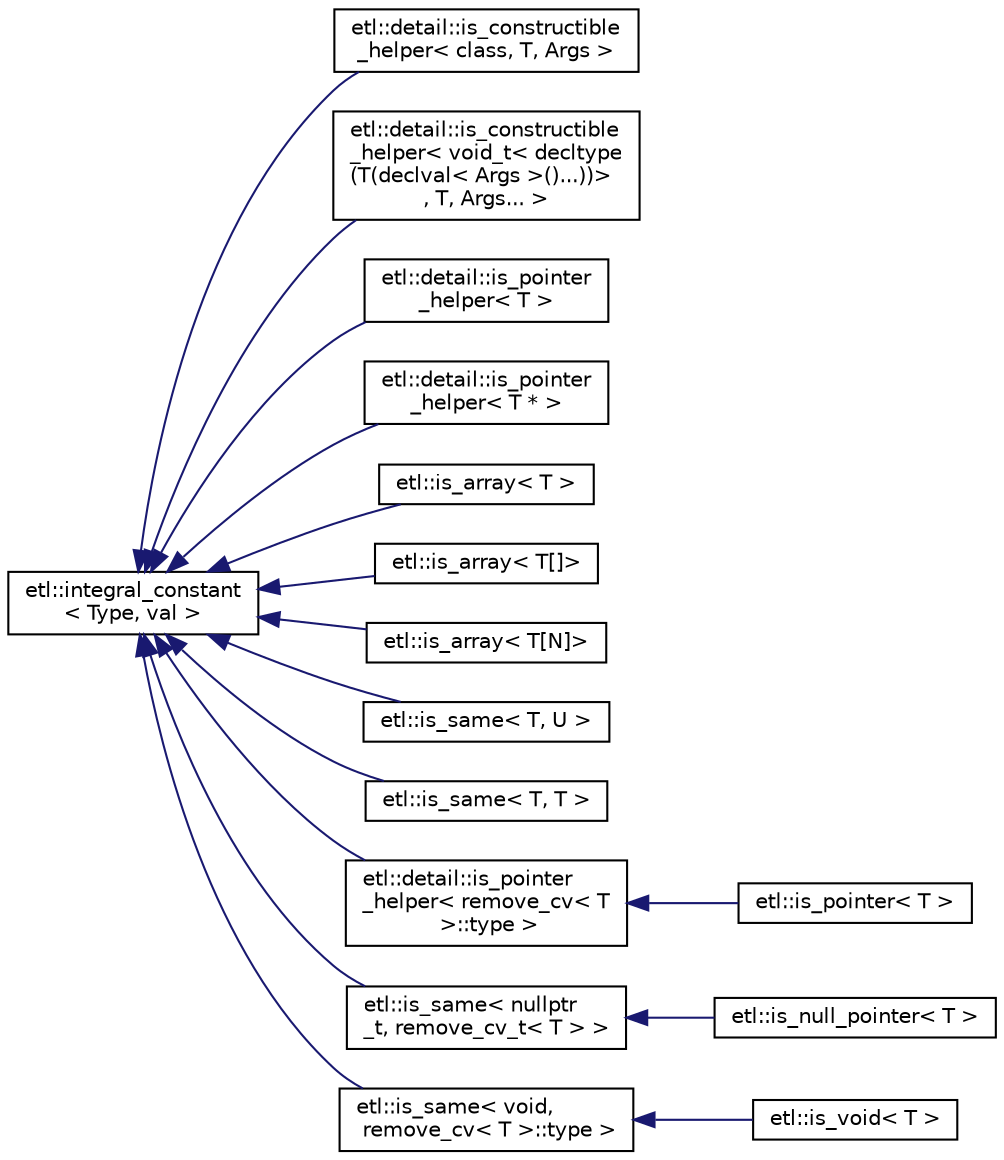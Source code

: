 digraph "Graphical Class Hierarchy"
{
  edge [fontname="Helvetica",fontsize="10",labelfontname="Helvetica",labelfontsize="10"];
  node [fontname="Helvetica",fontsize="10",shape=record];
  rankdir="LR";
  Node0 [label="etl::integral_constant\l\< Type, val \>",height=0.2,width=0.4,color="black", fillcolor="white", style="filled",URL="$structetl_1_1integral__constant.html"];
  Node0 -> Node1 [dir="back",color="midnightblue",fontsize="10",style="solid",fontname="Helvetica"];
  Node1 [label="etl::detail::is_constructible\l_helper\< class, T, Args \>",height=0.2,width=0.4,color="black", fillcolor="white", style="filled",URL="$structetl_1_1detail_1_1is__constructible__helper.html"];
  Node0 -> Node2 [dir="back",color="midnightblue",fontsize="10",style="solid",fontname="Helvetica"];
  Node2 [label="etl::detail::is_constructible\l_helper\< void_t\< decltype\l(T(declval\< Args \>()...))\>\l, T, Args... \>",height=0.2,width=0.4,color="black", fillcolor="white", style="filled",URL="$structetl_1_1detail_1_1is__constructible__helper_3_01void__t_3_01decltype_07T_07declval_3_01Argsa80037a39bb9e756040a068d64e78d77.html"];
  Node0 -> Node3 [dir="back",color="midnightblue",fontsize="10",style="solid",fontname="Helvetica"];
  Node3 [label="etl::detail::is_pointer\l_helper\< T \>",height=0.2,width=0.4,color="black", fillcolor="white", style="filled",URL="$structetl_1_1detail_1_1is__pointer__helper.html"];
  Node0 -> Node4 [dir="back",color="midnightblue",fontsize="10",style="solid",fontname="Helvetica"];
  Node4 [label="etl::detail::is_pointer\l_helper\< T * \>",height=0.2,width=0.4,color="black", fillcolor="white", style="filled",URL="$structetl_1_1detail_1_1is__pointer__helper_3_01T_01_5_01_4.html"];
  Node0 -> Node5 [dir="back",color="midnightblue",fontsize="10",style="solid",fontname="Helvetica"];
  Node5 [label="etl::is_array\< T \>",height=0.2,width=0.4,color="black", fillcolor="white", style="filled",URL="$structetl_1_1is__array.html"];
  Node0 -> Node6 [dir="back",color="midnightblue",fontsize="10",style="solid",fontname="Helvetica"];
  Node6 [label="etl::is_array\< T[]\>",height=0.2,width=0.4,color="black", fillcolor="white", style="filled",URL="$structetl_1_1is__array_3_01T[]_4.html"];
  Node0 -> Node7 [dir="back",color="midnightblue",fontsize="10",style="solid",fontname="Helvetica"];
  Node7 [label="etl::is_array\< T[N]\>",height=0.2,width=0.4,color="black", fillcolor="white", style="filled",URL="$structetl_1_1is__array_3_01T[N]_4.html"];
  Node0 -> Node8 [dir="back",color="midnightblue",fontsize="10",style="solid",fontname="Helvetica"];
  Node8 [label="etl::is_same\< T, U \>",height=0.2,width=0.4,color="black", fillcolor="white", style="filled",URL="$structetl_1_1is__same.html",tooltip="If T and U name the same type (taking into account const/volatile qualifications), provides the member constant value equal to true. Otherwise value is false. "];
  Node0 -> Node9 [dir="back",color="midnightblue",fontsize="10",style="solid",fontname="Helvetica"];
  Node9 [label="etl::is_same\< T, T \>",height=0.2,width=0.4,color="black", fillcolor="white", style="filled",URL="$structetl_1_1is__same_3_01T_00_01T_01_4.html"];
  Node0 -> Node10 [dir="back",color="midnightblue",fontsize="10",style="solid",fontname="Helvetica"];
  Node10 [label="etl::detail::is_pointer\l_helper\< remove_cv\< T\l \>::type \>",height=0.2,width=0.4,color="black", fillcolor="white", style="filled",URL="$structetl_1_1detail_1_1is__pointer__helper.html"];
  Node10 -> Node11 [dir="back",color="midnightblue",fontsize="10",style="solid",fontname="Helvetica"];
  Node11 [label="etl::is_pointer\< T \>",height=0.2,width=0.4,color="black", fillcolor="white", style="filled",URL="$structetl_1_1is__pointer.html"];
  Node0 -> Node12 [dir="back",color="midnightblue",fontsize="10",style="solid",fontname="Helvetica"];
  Node12 [label="etl::is_same\< nullptr\l_t, remove_cv_t\< T \> \>",height=0.2,width=0.4,color="black", fillcolor="white", style="filled",URL="$structetl_1_1is__same.html"];
  Node12 -> Node13 [dir="back",color="midnightblue",fontsize="10",style="solid",fontname="Helvetica"];
  Node13 [label="etl::is_null_pointer\< T \>",height=0.2,width=0.4,color="black", fillcolor="white", style="filled",URL="$structetl_1_1is__null__pointer.html"];
  Node0 -> Node14 [dir="back",color="midnightblue",fontsize="10",style="solid",fontname="Helvetica"];
  Node14 [label="etl::is_same\< void,\l remove_cv\< T \>::type \>",height=0.2,width=0.4,color="black", fillcolor="white", style="filled",URL="$structetl_1_1is__same.html"];
  Node14 -> Node15 [dir="back",color="midnightblue",fontsize="10",style="solid",fontname="Helvetica"];
  Node15 [label="etl::is_void\< T \>",height=0.2,width=0.4,color="black", fillcolor="white", style="filled",URL="$structetl_1_1is__void.html",tooltip="Define a member typedef only if a boolean constant is true. "];
}
